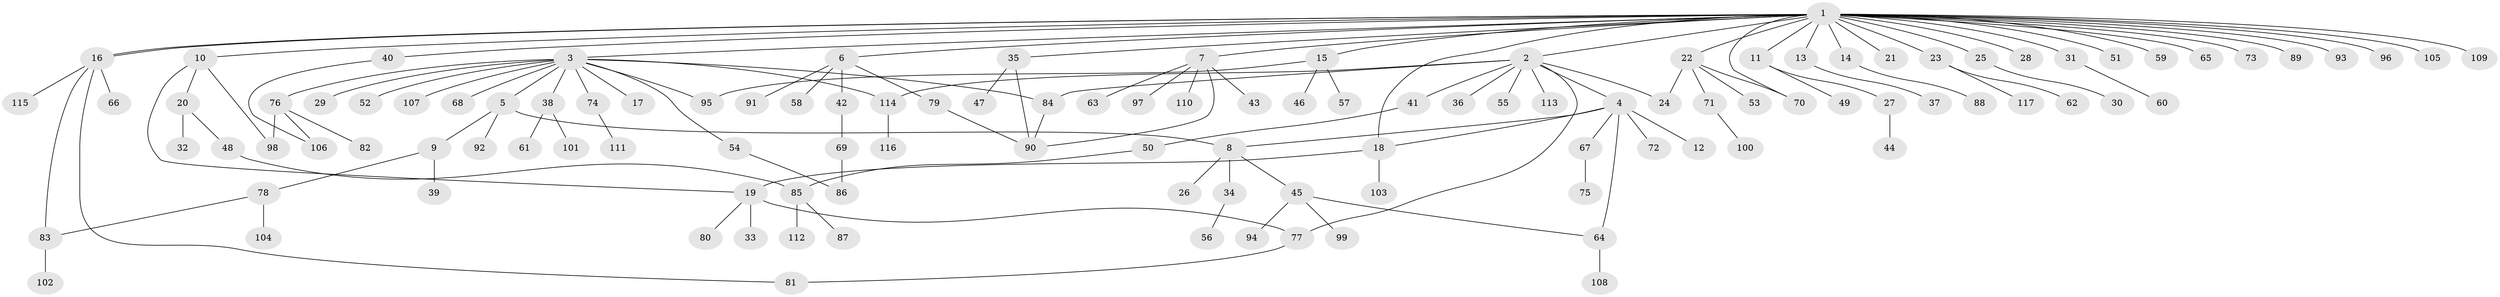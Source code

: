 // coarse degree distribution, {1: 0.7857142857142857, 2: 0.05714285714285714, 8: 0.02857142857142857, 4: 0.08571428571428572, 5: 0.014285714285714285, 25: 0.014285714285714285, 23: 0.014285714285714285}
// Generated by graph-tools (version 1.1) at 2025/52/03/04/25 21:52:03]
// undirected, 117 vertices, 136 edges
graph export_dot {
graph [start="1"]
  node [color=gray90,style=filled];
  1;
  2;
  3;
  4;
  5;
  6;
  7;
  8;
  9;
  10;
  11;
  12;
  13;
  14;
  15;
  16;
  17;
  18;
  19;
  20;
  21;
  22;
  23;
  24;
  25;
  26;
  27;
  28;
  29;
  30;
  31;
  32;
  33;
  34;
  35;
  36;
  37;
  38;
  39;
  40;
  41;
  42;
  43;
  44;
  45;
  46;
  47;
  48;
  49;
  50;
  51;
  52;
  53;
  54;
  55;
  56;
  57;
  58;
  59;
  60;
  61;
  62;
  63;
  64;
  65;
  66;
  67;
  68;
  69;
  70;
  71;
  72;
  73;
  74;
  75;
  76;
  77;
  78;
  79;
  80;
  81;
  82;
  83;
  84;
  85;
  86;
  87;
  88;
  89;
  90;
  91;
  92;
  93;
  94;
  95;
  96;
  97;
  98;
  99;
  100;
  101;
  102;
  103;
  104;
  105;
  106;
  107;
  108;
  109;
  110;
  111;
  112;
  113;
  114;
  115;
  116;
  117;
  1 -- 2;
  1 -- 3;
  1 -- 6;
  1 -- 7;
  1 -- 10;
  1 -- 11;
  1 -- 13;
  1 -- 14;
  1 -- 15;
  1 -- 16;
  1 -- 16;
  1 -- 18;
  1 -- 21;
  1 -- 22;
  1 -- 23;
  1 -- 25;
  1 -- 28;
  1 -- 31;
  1 -- 35;
  1 -- 40;
  1 -- 51;
  1 -- 59;
  1 -- 65;
  1 -- 70;
  1 -- 73;
  1 -- 89;
  1 -- 93;
  1 -- 96;
  1 -- 105;
  1 -- 109;
  2 -- 4;
  2 -- 24;
  2 -- 36;
  2 -- 41;
  2 -- 55;
  2 -- 77;
  2 -- 84;
  2 -- 113;
  2 -- 114;
  3 -- 5;
  3 -- 17;
  3 -- 29;
  3 -- 38;
  3 -- 52;
  3 -- 54;
  3 -- 68;
  3 -- 74;
  3 -- 76;
  3 -- 84;
  3 -- 95;
  3 -- 107;
  3 -- 114;
  4 -- 8;
  4 -- 12;
  4 -- 18;
  4 -- 64;
  4 -- 67;
  4 -- 72;
  5 -- 8;
  5 -- 9;
  5 -- 92;
  6 -- 42;
  6 -- 58;
  6 -- 79;
  6 -- 91;
  7 -- 43;
  7 -- 63;
  7 -- 90;
  7 -- 97;
  7 -- 110;
  8 -- 26;
  8 -- 34;
  8 -- 45;
  9 -- 39;
  9 -- 78;
  10 -- 19;
  10 -- 20;
  10 -- 98;
  11 -- 27;
  11 -- 49;
  13 -- 37;
  14 -- 88;
  15 -- 46;
  15 -- 57;
  15 -- 95;
  16 -- 66;
  16 -- 81;
  16 -- 83;
  16 -- 115;
  18 -- 19;
  18 -- 103;
  19 -- 33;
  19 -- 77;
  19 -- 80;
  20 -- 32;
  20 -- 48;
  22 -- 24;
  22 -- 53;
  22 -- 70;
  22 -- 71;
  23 -- 62;
  23 -- 117;
  25 -- 30;
  27 -- 44;
  31 -- 60;
  34 -- 56;
  35 -- 47;
  35 -- 90;
  38 -- 61;
  38 -- 101;
  40 -- 106;
  41 -- 50;
  42 -- 69;
  45 -- 64;
  45 -- 94;
  45 -- 99;
  48 -- 85;
  50 -- 85;
  54 -- 86;
  64 -- 108;
  67 -- 75;
  69 -- 86;
  71 -- 100;
  74 -- 111;
  76 -- 82;
  76 -- 98;
  76 -- 106;
  77 -- 81;
  78 -- 83;
  78 -- 104;
  79 -- 90;
  83 -- 102;
  84 -- 90;
  85 -- 87;
  85 -- 112;
  114 -- 116;
}
